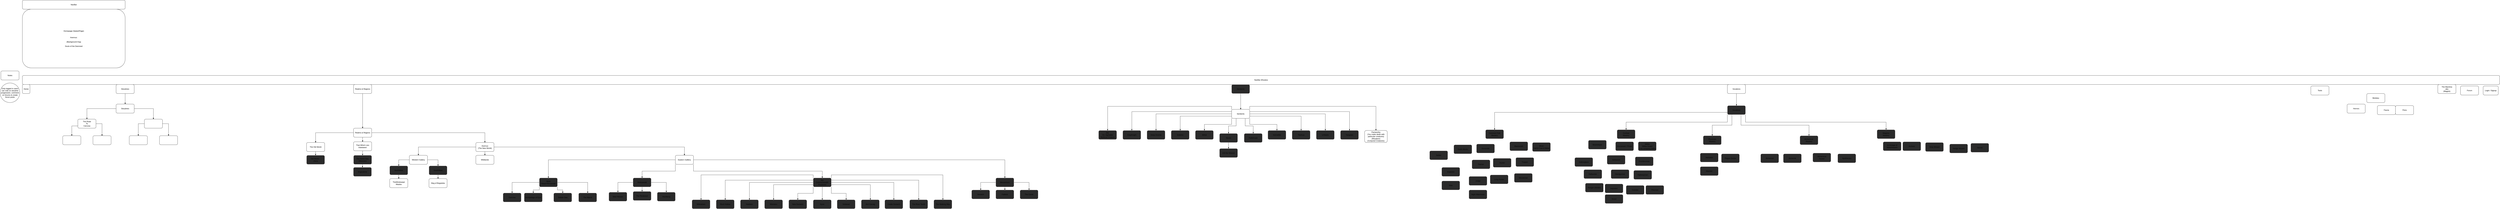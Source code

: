 <mxfile version="13.1.3">
    <diagram id="6hGFLwfOUW9BJ-s0fimq" name="Page-1">
        <mxGraphModel dx="2528" dy="1867" grid="1" gridSize="10" guides="1" tooltips="1" connect="1" arrows="1" fold="1" page="1" pageScale="1" pageWidth="827" pageHeight="1169" math="0" shadow="0">
            <root>
                <mxCell id="0"/>
                <mxCell id="1" parent="0"/>
                <mxCell id="2" value="NavBar (Routes)" style="rounded=1;whiteSpace=wrap;html=1;" parent="1" vertex="1">
                    <mxGeometry x="-680" y="40" width="16390" height="60" as="geometry"/>
                </mxCell>
                <mxCell id="3" value="Homepage (SplashPage)&lt;br&gt;&lt;br&gt;&lt;br&gt;Avernus:&lt;br&gt;&lt;br&gt;(Background Img)&lt;br&gt;&lt;br&gt;Souls of the Dammed" style="rounded=1;whiteSpace=wrap;html=1;" parent="1" vertex="1">
                    <mxGeometry x="-680" y="-400" width="680" height="390" as="geometry"/>
                </mxCell>
                <mxCell id="175" style="edgeStyle=orthogonalEdgeStyle;rounded=0;orthogonalLoop=1;jettySize=auto;html=1;exitX=0.25;exitY=1;exitDx=0;exitDy=0;entryX=0.5;entryY=0;entryDx=0;entryDy=0;" edge="1" parent="1" source="4" target="162">
                    <mxGeometry relative="1" as="geometry"/>
                </mxCell>
                <mxCell id="176" style="edgeStyle=orthogonalEdgeStyle;rounded=0;orthogonalLoop=1;jettySize=auto;html=1;exitX=0.75;exitY=1;exitDx=0;exitDy=0;entryX=0.5;entryY=0;entryDx=0;entryDy=0;" edge="1" parent="1" source="4" target="163">
                    <mxGeometry relative="1" as="geometry"/>
                </mxCell>
                <mxCell id="177" style="edgeStyle=orthogonalEdgeStyle;rounded=0;orthogonalLoop=1;jettySize=auto;html=1;exitX=1;exitY=1;exitDx=0;exitDy=0;entryX=0.5;entryY=0;entryDx=0;entryDy=0;" edge="1" parent="1" source="4" target="164">
                    <mxGeometry relative="1" as="geometry"/>
                </mxCell>
                <mxCell id="178" style="edgeStyle=orthogonalEdgeStyle;rounded=0;orthogonalLoop=1;jettySize=auto;html=1;exitX=1;exitY=0.75;exitDx=0;exitDy=0;" edge="1" parent="1" source="4" target="166">
                    <mxGeometry relative="1" as="geometry"/>
                </mxCell>
                <mxCell id="179" style="edgeStyle=orthogonalEdgeStyle;rounded=0;orthogonalLoop=1;jettySize=auto;html=1;exitX=1;exitY=0.5;exitDx=0;exitDy=0;" edge="1" parent="1" source="4" target="165">
                    <mxGeometry relative="1" as="geometry"/>
                </mxCell>
                <mxCell id="180" style="edgeStyle=orthogonalEdgeStyle;rounded=0;orthogonalLoop=1;jettySize=auto;html=1;exitX=1;exitY=0.25;exitDx=0;exitDy=0;" edge="1" parent="1" source="4" target="171">
                    <mxGeometry relative="1" as="geometry"/>
                </mxCell>
                <mxCell id="184" style="edgeStyle=orthogonalEdgeStyle;rounded=0;orthogonalLoop=1;jettySize=auto;html=1;exitX=0;exitY=1;exitDx=0;exitDy=0;entryX=0.5;entryY=0;entryDx=0;entryDy=0;" edge="1" parent="1" source="4" target="161">
                    <mxGeometry relative="1" as="geometry"/>
                </mxCell>
                <mxCell id="185" style="edgeStyle=orthogonalEdgeStyle;rounded=0;orthogonalLoop=1;jettySize=auto;html=1;exitX=0;exitY=0.75;exitDx=0;exitDy=0;" edge="1" parent="1" source="4" target="167">
                    <mxGeometry relative="1" as="geometry"/>
                </mxCell>
                <mxCell id="186" style="edgeStyle=orthogonalEdgeStyle;rounded=0;orthogonalLoop=1;jettySize=auto;html=1;exitX=0;exitY=0.5;exitDx=0;exitDy=0;entryX=0.5;entryY=0;entryDx=0;entryDy=0;" edge="1" parent="1" source="4" target="168">
                    <mxGeometry relative="1" as="geometry"/>
                </mxCell>
                <mxCell id="187" style="edgeStyle=orthogonalEdgeStyle;rounded=0;orthogonalLoop=1;jettySize=auto;html=1;exitX=0;exitY=0.25;exitDx=0;exitDy=0;" edge="1" parent="1" source="4" target="173">
                    <mxGeometry relative="1" as="geometry"/>
                </mxCell>
                <mxCell id="188" style="edgeStyle=orthogonalEdgeStyle;rounded=0;orthogonalLoop=1;jettySize=auto;html=1;exitX=0;exitY=0;exitDx=0;exitDy=0;entryX=0.5;entryY=0;entryDx=0;entryDy=0;" edge="1" parent="1" source="4" target="170">
                    <mxGeometry relative="1" as="geometry"/>
                </mxCell>
                <mxCell id="216" style="edgeStyle=orthogonalEdgeStyle;rounded=0;orthogonalLoop=1;jettySize=auto;html=1;exitX=1;exitY=0;exitDx=0;exitDy=0;" edge="1" parent="1" source="4" target="14">
                    <mxGeometry relative="1" as="geometry"/>
                </mxCell>
                <mxCell id="4" value="Sentients" style="rounded=1;whiteSpace=wrap;html=1;" parent="1" vertex="1">
                    <mxGeometry x="7320" y="265" width="120" height="60" as="geometry"/>
                </mxCell>
                <mxCell id="5" value="Bestiary" style="rounded=1;whiteSpace=wrap;html=1;" parent="1" vertex="1">
                    <mxGeometry x="14830" y="160" width="120" height="60" as="geometry"/>
                </mxCell>
                <mxCell id="42" style="edgeStyle=orthogonalEdgeStyle;rounded=0;orthogonalLoop=1;jettySize=auto;html=1;exitX=0.5;exitY=1;exitDx=0;exitDy=0;entryX=0.5;entryY=0;entryDx=0;entryDy=0;" edge="1" parent="1" source="6" target="31">
                    <mxGeometry relative="1" as="geometry"/>
                </mxCell>
                <mxCell id="82" style="edgeStyle=orthogonalEdgeStyle;rounded=0;orthogonalLoop=1;jettySize=auto;html=1;exitX=0;exitY=0.5;exitDx=0;exitDy=0;entryX=0.5;entryY=0;entryDx=0;entryDy=0;" edge="1" parent="1" source="6" target="32">
                    <mxGeometry relative="1" as="geometry"/>
                </mxCell>
                <mxCell id="83" style="edgeStyle=orthogonalEdgeStyle;rounded=0;orthogonalLoop=1;jettySize=auto;html=1;exitX=1;exitY=0.5;exitDx=0;exitDy=0;entryX=0.5;entryY=0;entryDx=0;entryDy=0;" edge="1" parent="1" source="6" target="38">
                    <mxGeometry relative="1" as="geometry"/>
                </mxCell>
                <mxCell id="6" value="Realms &amp;amp; Regions" style="rounded=1;whiteSpace=wrap;html=1;" parent="1" vertex="1">
                    <mxGeometry x="1511" y="390" width="120" height="60" as="geometry"/>
                </mxCell>
                <mxCell id="84" style="edgeStyle=orthogonalEdgeStyle;rounded=0;orthogonalLoop=1;jettySize=auto;html=1;exitX=1;exitY=0.5;exitDx=0;exitDy=0;entryX=0.5;entryY=0;entryDx=0;entryDy=0;" edge="1" parent="1" source="7" target="33">
                    <mxGeometry relative="1" as="geometry"/>
                </mxCell>
                <mxCell id="85" style="edgeStyle=orthogonalEdgeStyle;rounded=0;orthogonalLoop=1;jettySize=auto;html=1;exitX=0;exitY=0.5;exitDx=0;exitDy=0;entryX=0.5;entryY=0;entryDx=0;entryDy=0;" edge="1" parent="1" source="7" target="24">
                    <mxGeometry relative="1" as="geometry"/>
                </mxCell>
                <mxCell id="7" value="Storylines" style="rounded=1;whiteSpace=wrap;html=1;" parent="1" vertex="1">
                    <mxGeometry x="-60" y="230" width="120" height="60" as="geometry"/>
                </mxCell>
                <mxCell id="8" value="Home" style="rounded=1;whiteSpace=wrap;html=1;" parent="1" vertex="1">
                    <mxGeometry x="-680" y="100" width="50" height="60" as="geometry"/>
                </mxCell>
                <mxCell id="9" value="Login / Signup" style="rounded=1;whiteSpace=wrap;html=1;" parent="1" vertex="1">
                    <mxGeometry x="15600" y="110" width="100" height="60" as="geometry"/>
                </mxCell>
                <mxCell id="10" value="Forum" style="rounded=1;whiteSpace=wrap;html=1;" parent="1" vertex="1">
                    <mxGeometry x="15450" y="110" width="120" height="60" as="geometry"/>
                </mxCell>
                <mxCell id="11" value="Only logged in users can vote on storyline progression, comment on forums &amp;amp; create forum posts" style="ellipse;whiteSpace=wrap;html=1;aspect=fixed;" vertex="1" parent="1">
                    <mxGeometry x="-827" y="90" width="130" height="130" as="geometry"/>
                </mxCell>
                <mxCell id="12" value="Notes" style="rounded=1;whiteSpace=wrap;html=1;" vertex="1" parent="1">
                    <mxGeometry x="-822" y="10" width="120" height="60" as="geometry"/>
                </mxCell>
                <mxCell id="13" value="Tools" style="rounded=1;whiteSpace=wrap;html=1;" vertex="1" parent="1">
                    <mxGeometry x="14460" y="110" width="120" height="60" as="geometry"/>
                </mxCell>
                <mxCell id="14" value="Pactworthy&lt;br&gt;(You make deals with particular creatures)&lt;br&gt;(Ritualism)&lt;br&gt;(Conjured Creatures)" style="rounded=1;whiteSpace=wrap;html=1;" vertex="1" parent="1">
                    <mxGeometry x="8200" y="405" width="150" height="80" as="geometry"/>
                </mxCell>
                <mxCell id="190" style="edgeStyle=orthogonalEdgeStyle;rounded=0;orthogonalLoop=1;jettySize=auto;html=1;exitX=0.5;exitY=1;exitDx=0;exitDy=0;entryX=0.5;entryY=0;entryDx=0;entryDy=0;" edge="1" parent="1" source="15" target="189">
                    <mxGeometry relative="1" as="geometry"/>
                </mxCell>
                <mxCell id="15" value="Vocations" style="rounded=1;whiteSpace=wrap;html=1;" vertex="1" parent="1">
                    <mxGeometry x="10600" y="100" width="120" height="60" as="geometry"/>
                </mxCell>
                <mxCell id="16" value="Flora" style="rounded=1;whiteSpace=wrap;html=1;" vertex="1" parent="1">
                    <mxGeometry x="15020" y="240" width="120" height="60" as="geometry"/>
                </mxCell>
                <mxCell id="17" value="Fauna" style="rounded=1;whiteSpace=wrap;html=1;" vertex="1" parent="1">
                    <mxGeometry x="14900" y="240" width="120" height="60" as="geometry"/>
                </mxCell>
                <mxCell id="18" value="Horrors" style="rounded=1;whiteSpace=wrap;html=1;" vertex="1" parent="1">
                    <mxGeometry x="14700" y="230" width="120" height="60" as="geometry"/>
                </mxCell>
                <mxCell id="19" value="Bog of Bogodola" style="rounded=1;whiteSpace=wrap;html=1;" vertex="1" parent="1">
                    <mxGeometry x="2010" y="725" width="120" height="60" as="geometry"/>
                </mxCell>
                <mxCell id="20" value="TheWindswept Wastes" style="rounded=1;whiteSpace=wrap;html=1;" vertex="1" parent="1">
                    <mxGeometry x="1750" y="725" width="120" height="60" as="geometry"/>
                </mxCell>
                <mxCell id="60" style="edgeStyle=orthogonalEdgeStyle;rounded=0;orthogonalLoop=1;jettySize=auto;html=1;exitX=0;exitY=0.75;exitDx=0;exitDy=0;entryX=0.5;entryY=0;entryDx=0;entryDy=0;" edge="1" parent="1" source="24" target="57">
                    <mxGeometry relative="1" as="geometry"/>
                </mxCell>
                <mxCell id="61" style="edgeStyle=orthogonalEdgeStyle;rounded=0;orthogonalLoop=1;jettySize=auto;html=1;exitX=1;exitY=0.5;exitDx=0;exitDy=0;entryX=0.5;entryY=0;entryDx=0;entryDy=0;" edge="1" parent="1" source="24" target="56">
                    <mxGeometry relative="1" as="geometry"/>
                </mxCell>
                <mxCell id="24" value="The Road &lt;br&gt;To &lt;br&gt;Carcosa" style="rounded=1;whiteSpace=wrap;html=1;" vertex="1" parent="1">
                    <mxGeometry x="-313" y="330" width="120" height="60" as="geometry"/>
                </mxCell>
                <mxCell id="159" style="edgeStyle=orthogonalEdgeStyle;rounded=0;orthogonalLoop=1;jettySize=auto;html=1;exitX=0.5;exitY=1;exitDx=0;exitDy=0;entryX=0.5;entryY=0;entryDx=0;entryDy=0;" edge="1" parent="1" source="31" target="156">
                    <mxGeometry relative="1" as="geometry"/>
                </mxCell>
                <mxCell id="31" value="That Which Lies Inbetween" style="rounded=1;whiteSpace=wrap;html=1;" vertex="1" parent="1">
                    <mxGeometry x="1511" y="480" width="120" height="60" as="geometry"/>
                </mxCell>
                <mxCell id="158" style="edgeStyle=orthogonalEdgeStyle;rounded=0;orthogonalLoop=1;jettySize=auto;html=1;exitX=0.5;exitY=1;exitDx=0;exitDy=0;entryX=0.5;entryY=0;entryDx=0;entryDy=0;" edge="1" parent="1" source="32" target="157">
                    <mxGeometry relative="1" as="geometry"/>
                </mxCell>
                <mxCell id="32" value="The Old World" style="rounded=1;whiteSpace=wrap;html=1;" vertex="1" parent="1">
                    <mxGeometry x="1200" y="485" width="120" height="60" as="geometry"/>
                </mxCell>
                <mxCell id="62" style="edgeStyle=orthogonalEdgeStyle;rounded=0;orthogonalLoop=1;jettySize=auto;html=1;exitX=0;exitY=0.5;exitDx=0;exitDy=0;entryX=0.5;entryY=0;entryDx=0;entryDy=0;" edge="1" parent="1" source="33" target="55">
                    <mxGeometry relative="1" as="geometry"/>
                </mxCell>
                <mxCell id="63" style="edgeStyle=orthogonalEdgeStyle;rounded=0;orthogonalLoop=1;jettySize=auto;html=1;exitX=1;exitY=0.5;exitDx=0;exitDy=0;entryX=0.5;entryY=0;entryDx=0;entryDy=0;" edge="1" parent="1" source="33" target="54">
                    <mxGeometry relative="1" as="geometry"/>
                </mxCell>
                <mxCell id="33" value="" style="rounded=1;whiteSpace=wrap;html=1;" vertex="1" parent="1">
                    <mxGeometry x="127" y="330" width="120" height="60" as="geometry"/>
                </mxCell>
                <mxCell id="69" style="edgeStyle=orthogonalEdgeStyle;rounded=0;orthogonalLoop=1;jettySize=auto;html=1;exitX=1;exitY=0.5;exitDx=0;exitDy=0;entryX=0.5;entryY=0;entryDx=0;entryDy=0;" edge="1" parent="1" source="38" target="51">
                    <mxGeometry relative="1" as="geometry"/>
                </mxCell>
                <mxCell id="70" style="edgeStyle=orthogonalEdgeStyle;rounded=0;orthogonalLoop=1;jettySize=auto;html=1;exitX=0;exitY=0.5;exitDx=0;exitDy=0;entryX=0.5;entryY=0;entryDx=0;entryDy=0;" edge="1" parent="1" source="38" target="52">
                    <mxGeometry relative="1" as="geometry"/>
                </mxCell>
                <mxCell id="71" style="edgeStyle=orthogonalEdgeStyle;rounded=0;orthogonalLoop=1;jettySize=auto;html=1;exitX=0.5;exitY=1;exitDx=0;exitDy=0;entryX=0.5;entryY=0;entryDx=0;entryDy=0;" edge="1" parent="1" source="38" target="53">
                    <mxGeometry relative="1" as="geometry"/>
                </mxCell>
                <mxCell id="38" value="Avernus &lt;br&gt;(The New World)" style="rounded=1;whiteSpace=wrap;html=1;" vertex="1" parent="1">
                    <mxGeometry x="2320" y="485" width="120" height="60" as="geometry"/>
                </mxCell>
                <mxCell id="45" value="NavBar" style="rounded=1;whiteSpace=wrap;html=1;" vertex="1" parent="1">
                    <mxGeometry x="-680" y="-460" width="680" height="60" as="geometry"/>
                </mxCell>
                <mxCell id="49" value="The Machina&lt;br&gt;aka&lt;br&gt;(Magick)" style="rounded=1;whiteSpace=wrap;html=1;" vertex="1" parent="1">
                    <mxGeometry x="15300" y="100" width="120" height="60" as="geometry"/>
                </mxCell>
                <mxCell id="91" style="edgeStyle=orthogonalEdgeStyle;rounded=0;orthogonalLoop=1;jettySize=auto;html=1;exitX=0;exitY=0.5;exitDx=0;exitDy=0;entryX=0.5;entryY=0;entryDx=0;entryDy=0;" edge="1" parent="1" source="51" target="90">
                    <mxGeometry relative="1" as="geometry"/>
                </mxCell>
                <mxCell id="92" style="edgeStyle=orthogonalEdgeStyle;rounded=0;orthogonalLoop=1;jettySize=auto;html=1;exitX=0;exitY=1;exitDx=0;exitDy=0;entryX=0.5;entryY=0;entryDx=0;entryDy=0;" edge="1" parent="1" source="51" target="89">
                    <mxGeometry relative="1" as="geometry"/>
                </mxCell>
                <mxCell id="93" style="edgeStyle=orthogonalEdgeStyle;rounded=0;orthogonalLoop=1;jettySize=auto;html=1;exitX=1;exitY=1;exitDx=0;exitDy=0;entryX=0.5;entryY=0;entryDx=0;entryDy=0;" edge="1" parent="1" source="51" target="87">
                    <mxGeometry relative="1" as="geometry"/>
                </mxCell>
                <mxCell id="94" style="edgeStyle=orthogonalEdgeStyle;rounded=0;orthogonalLoop=1;jettySize=auto;html=1;exitX=1;exitY=0.5;exitDx=0;exitDy=0;entryX=0.5;entryY=0;entryDx=0;entryDy=0;" edge="1" parent="1" source="51" target="88">
                    <mxGeometry relative="1" as="geometry"/>
                </mxCell>
                <mxCell id="51" value="Eastern Galllery" style="rounded=1;whiteSpace=wrap;html=1;" vertex="1" parent="1">
                    <mxGeometry x="3640" y="570" width="120" height="60" as="geometry"/>
                </mxCell>
                <mxCell id="78" style="edgeStyle=orthogonalEdgeStyle;rounded=0;orthogonalLoop=1;jettySize=auto;html=1;exitX=1;exitY=0.5;exitDx=0;exitDy=0;entryX=0.5;entryY=0;entryDx=0;entryDy=0;" edge="1" parent="1" source="52" target="76">
                    <mxGeometry relative="1" as="geometry"/>
                </mxCell>
                <mxCell id="79" style="edgeStyle=orthogonalEdgeStyle;rounded=0;orthogonalLoop=1;jettySize=auto;html=1;exitX=0;exitY=0.5;exitDx=0;exitDy=0;entryX=0.5;entryY=0;entryDx=0;entryDy=0;" edge="1" parent="1" source="52" target="77">
                    <mxGeometry relative="1" as="geometry"/>
                </mxCell>
                <mxCell id="52" value="Western Gallery" style="rounded=1;whiteSpace=wrap;html=1;" vertex="1" parent="1">
                    <mxGeometry x="1880" y="570" width="120" height="60" as="geometry"/>
                </mxCell>
                <mxCell id="53" value="Wildlands" style="rounded=1;whiteSpace=wrap;html=1;" vertex="1" parent="1">
                    <mxGeometry x="2320" y="570" width="120" height="60" as="geometry"/>
                </mxCell>
                <mxCell id="54" value="" style="rounded=1;whiteSpace=wrap;html=1;" vertex="1" parent="1">
                    <mxGeometry x="227" y="440" width="120" height="60" as="geometry"/>
                </mxCell>
                <mxCell id="55" value="" style="rounded=1;whiteSpace=wrap;html=1;" vertex="1" parent="1">
                    <mxGeometry x="27" y="440" width="120" height="60" as="geometry"/>
                </mxCell>
                <mxCell id="56" value="" style="rounded=1;whiteSpace=wrap;html=1;" vertex="1" parent="1">
                    <mxGeometry x="-213" y="440" width="120" height="60" as="geometry"/>
                </mxCell>
                <mxCell id="57" value="" style="rounded=1;whiteSpace=wrap;html=1;" vertex="1" parent="1">
                    <mxGeometry x="-413" y="440" width="120" height="60" as="geometry"/>
                </mxCell>
                <mxCell id="59" style="edgeStyle=orthogonalEdgeStyle;rounded=0;orthogonalLoop=1;jettySize=auto;html=1;exitX=0.5;exitY=1;exitDx=0;exitDy=0;entryX=0.5;entryY=0;entryDx=0;entryDy=0;" edge="1" parent="1" source="58" target="7">
                    <mxGeometry relative="1" as="geometry"/>
                </mxCell>
                <mxCell id="58" value="Storylines" style="rounded=1;whiteSpace=wrap;html=1;" vertex="1" parent="1">
                    <mxGeometry x="-60" y="100" width="120" height="60" as="geometry"/>
                </mxCell>
                <mxCell id="65" style="edgeStyle=orthogonalEdgeStyle;rounded=0;orthogonalLoop=1;jettySize=auto;html=1;exitX=0.5;exitY=1;exitDx=0;exitDy=0;entryX=0.5;entryY=0;entryDx=0;entryDy=0;" edge="1" parent="1" source="64" target="6">
                    <mxGeometry relative="1" as="geometry"/>
                </mxCell>
                <mxCell id="64" value="Realms &amp;amp; Regions" style="rounded=1;whiteSpace=wrap;html=1;" vertex="1" parent="1">
                    <mxGeometry x="1511" y="100" width="120" height="60" as="geometry"/>
                </mxCell>
                <mxCell id="81" style="edgeStyle=orthogonalEdgeStyle;rounded=0;orthogonalLoop=1;jettySize=auto;html=1;exitX=0.5;exitY=1;exitDx=0;exitDy=0;entryX=0.5;entryY=0;entryDx=0;entryDy=0;" edge="1" parent="1" source="76" target="19">
                    <mxGeometry relative="1" as="geometry"/>
                </mxCell>
                <mxCell id="76" value="SouthWest" style="rounded=1;whiteSpace=wrap;html=1;strokeColor=#F0E9E9;fillColor=#2A2A2A;" vertex="1" parent="1">
                    <mxGeometry x="2010" y="640" width="120" height="60" as="geometry"/>
                </mxCell>
                <mxCell id="80" style="edgeStyle=orthogonalEdgeStyle;rounded=0;orthogonalLoop=1;jettySize=auto;html=1;exitX=0.5;exitY=1;exitDx=0;exitDy=0;entryX=0.5;entryY=0;entryDx=0;entryDy=0;" edge="1" parent="1" source="77" target="20">
                    <mxGeometry relative="1" as="geometry"/>
                </mxCell>
                <mxCell id="77" value="NorthWest" style="rounded=1;whiteSpace=wrap;html=1;strokeColor=#F0E9E9;fillColor=#2A2A2A;" vertex="1" parent="1">
                    <mxGeometry x="1750" y="640" width="120" height="60" as="geometry"/>
                </mxCell>
                <mxCell id="126" style="edgeStyle=orthogonalEdgeStyle;rounded=0;orthogonalLoop=1;jettySize=auto;html=1;exitX=0.5;exitY=1;exitDx=0;exitDy=0;entryX=0.5;entryY=0;entryDx=0;entryDy=0;" edge="1" parent="1" source="87" target="115">
                    <mxGeometry relative="1" as="geometry"/>
                </mxCell>
                <mxCell id="145" style="edgeStyle=orthogonalEdgeStyle;rounded=0;orthogonalLoop=1;jettySize=auto;html=1;exitX=0;exitY=1;exitDx=0;exitDy=0;entryX=0.5;entryY=0;entryDx=0;entryDy=0;" edge="1" parent="1" source="87" target="116">
                    <mxGeometry relative="1" as="geometry"/>
                </mxCell>
                <mxCell id="146" style="edgeStyle=orthogonalEdgeStyle;rounded=0;orthogonalLoop=1;jettySize=auto;html=1;exitX=0;exitY=0.75;exitDx=0;exitDy=0;entryX=0.5;entryY=0;entryDx=0;entryDy=0;" edge="1" parent="1" source="87" target="117">
                    <mxGeometry relative="1" as="geometry"/>
                </mxCell>
                <mxCell id="147" style="edgeStyle=orthogonalEdgeStyle;rounded=0;orthogonalLoop=1;jettySize=auto;html=1;exitX=0;exitY=0.5;exitDx=0;exitDy=0;" edge="1" parent="1" source="87" target="118">
                    <mxGeometry relative="1" as="geometry"/>
                </mxCell>
                <mxCell id="148" style="edgeStyle=orthogonalEdgeStyle;rounded=0;orthogonalLoop=1;jettySize=auto;html=1;exitX=0;exitY=0.25;exitDx=0;exitDy=0;" edge="1" parent="1" source="87" target="119">
                    <mxGeometry relative="1" as="geometry"/>
                </mxCell>
                <mxCell id="149" style="edgeStyle=orthogonalEdgeStyle;rounded=0;orthogonalLoop=1;jettySize=auto;html=1;exitX=0;exitY=0;exitDx=0;exitDy=0;" edge="1" parent="1" source="87" target="120">
                    <mxGeometry relative="1" as="geometry"/>
                </mxCell>
                <mxCell id="150" style="edgeStyle=orthogonalEdgeStyle;rounded=0;orthogonalLoop=1;jettySize=auto;html=1;exitX=1;exitY=1;exitDx=0;exitDy=0;" edge="1" parent="1" source="87" target="121">
                    <mxGeometry relative="1" as="geometry"/>
                </mxCell>
                <mxCell id="151" style="edgeStyle=orthogonalEdgeStyle;rounded=0;orthogonalLoop=1;jettySize=auto;html=1;exitX=1;exitY=0.75;exitDx=0;exitDy=0;" edge="1" parent="1" source="87" target="122">
                    <mxGeometry relative="1" as="geometry"/>
                </mxCell>
                <mxCell id="152" style="edgeStyle=orthogonalEdgeStyle;rounded=0;orthogonalLoop=1;jettySize=auto;html=1;exitX=1;exitY=0.5;exitDx=0;exitDy=0;entryX=0.5;entryY=0;entryDx=0;entryDy=0;" edge="1" parent="1" source="87" target="123">
                    <mxGeometry relative="1" as="geometry"/>
                </mxCell>
                <mxCell id="153" style="edgeStyle=orthogonalEdgeStyle;rounded=0;orthogonalLoop=1;jettySize=auto;html=1;exitX=1;exitY=0.25;exitDx=0;exitDy=0;" edge="1" parent="1" source="87" target="125">
                    <mxGeometry relative="1" as="geometry"/>
                </mxCell>
                <mxCell id="154" style="edgeStyle=orthogonalEdgeStyle;rounded=0;orthogonalLoop=1;jettySize=auto;html=1;exitX=1;exitY=0;exitDx=0;exitDy=0;" edge="1" parent="1" source="87" target="124">
                    <mxGeometry relative="1" as="geometry"/>
                </mxCell>
                <mxCell id="87" value="Kyr &lt;br&gt;Commonwealth&amp;nbsp;&lt;br&gt;Provinces" style="rounded=1;whiteSpace=wrap;html=1;strokeColor=#F0E9E9;fillColor=#2A2A2A;" vertex="1" parent="1">
                    <mxGeometry x="4552" y="720" width="120" height="60" as="geometry"/>
                </mxCell>
                <mxCell id="112" style="edgeStyle=orthogonalEdgeStyle;rounded=0;orthogonalLoop=1;jettySize=auto;html=1;exitX=0.5;exitY=1;exitDx=0;exitDy=0;entryX=0.5;entryY=0;entryDx=0;entryDy=0;" edge="1" parent="1" source="88" target="104">
                    <mxGeometry relative="1" as="geometry"/>
                </mxCell>
                <mxCell id="143" style="edgeStyle=orthogonalEdgeStyle;rounded=0;orthogonalLoop=1;jettySize=auto;html=1;exitX=0;exitY=0.5;exitDx=0;exitDy=0;entryX=0.5;entryY=0;entryDx=0;entryDy=0;" edge="1" parent="1" source="88" target="103">
                    <mxGeometry relative="1" as="geometry"/>
                </mxCell>
                <mxCell id="144" style="edgeStyle=orthogonalEdgeStyle;rounded=0;orthogonalLoop=1;jettySize=auto;html=1;exitX=1;exitY=0.5;exitDx=0;exitDy=0;entryX=0.5;entryY=0;entryDx=0;entryDy=0;" edge="1" parent="1" source="88" target="102">
                    <mxGeometry relative="1" as="geometry"/>
                </mxCell>
                <mxCell id="88" value="Messerhorn" style="rounded=1;whiteSpace=wrap;html=1;strokeColor=#F0E9E9;fillColor=#2A2A2A;" vertex="1" parent="1">
                    <mxGeometry x="5760" y="720" width="120" height="60" as="geometry"/>
                </mxCell>
                <mxCell id="109" style="edgeStyle=orthogonalEdgeStyle;rounded=0;orthogonalLoop=1;jettySize=auto;html=1;exitX=0.5;exitY=1;exitDx=0;exitDy=0;entryX=0.5;entryY=0;entryDx=0;entryDy=0;" edge="1" parent="1" source="89" target="100">
                    <mxGeometry relative="1" as="geometry"/>
                </mxCell>
                <mxCell id="141" style="edgeStyle=orthogonalEdgeStyle;rounded=0;orthogonalLoop=1;jettySize=auto;html=1;exitX=0;exitY=0.5;exitDx=0;exitDy=0;entryX=0.5;entryY=0;entryDx=0;entryDy=0;" edge="1" parent="1" source="89" target="99">
                    <mxGeometry relative="1" as="geometry"/>
                </mxCell>
                <mxCell id="142" style="edgeStyle=orthogonalEdgeStyle;rounded=0;orthogonalLoop=1;jettySize=auto;html=1;exitX=1;exitY=0.5;exitDx=0;exitDy=0;" edge="1" parent="1" source="89" target="101">
                    <mxGeometry relative="1" as="geometry"/>
                </mxCell>
                <mxCell id="89" value="Reiksweald" style="rounded=1;whiteSpace=wrap;html=1;strokeColor=#F0E9E9;fillColor=#2A2A2A;" vertex="1" parent="1">
                    <mxGeometry x="3360" y="720" width="120" height="60" as="geometry"/>
                </mxCell>
                <mxCell id="137" style="edgeStyle=orthogonalEdgeStyle;rounded=0;orthogonalLoop=1;jettySize=auto;html=1;exitX=0;exitY=0.5;exitDx=0;exitDy=0;entryX=0.5;entryY=0;entryDx=0;entryDy=0;" edge="1" parent="1" source="90" target="95">
                    <mxGeometry relative="1" as="geometry"/>
                </mxCell>
                <mxCell id="138" style="edgeStyle=orthogonalEdgeStyle;rounded=0;orthogonalLoop=1;jettySize=auto;html=1;exitX=0;exitY=1;exitDx=0;exitDy=0;entryX=0.5;entryY=0;entryDx=0;entryDy=0;" edge="1" parent="1" source="90" target="96">
                    <mxGeometry relative="1" as="geometry"/>
                </mxCell>
                <mxCell id="139" style="edgeStyle=orthogonalEdgeStyle;rounded=0;orthogonalLoop=1;jettySize=auto;html=1;exitX=1;exitY=1;exitDx=0;exitDy=0;entryX=0.5;entryY=0;entryDx=0;entryDy=0;" edge="1" parent="1" source="90" target="97">
                    <mxGeometry relative="1" as="geometry"/>
                </mxCell>
                <mxCell id="140" style="edgeStyle=orthogonalEdgeStyle;rounded=0;orthogonalLoop=1;jettySize=auto;html=1;exitX=1;exitY=0.5;exitDx=0;exitDy=0;entryX=0.5;entryY=0;entryDx=0;entryDy=0;" edge="1" parent="1" source="90" target="98">
                    <mxGeometry relative="1" as="geometry"/>
                </mxCell>
                <mxCell id="90" value="West Reach*Revanwall" style="rounded=1;whiteSpace=wrap;html=1;strokeColor=#F0E9E9;fillColor=#2A2A2A;" vertex="1" parent="1">
                    <mxGeometry x="2740" y="720" width="120" height="60" as="geometry"/>
                </mxCell>
                <mxCell id="95" value="Carcosa" style="rounded=1;whiteSpace=wrap;html=1;strokeColor=#F0E9E9;fillColor=#2A2A2A;" vertex="1" parent="1">
                    <mxGeometry x="2500" y="820" width="120" height="60" as="geometry"/>
                </mxCell>
                <mxCell id="96" value="Archipelago of Eyre" style="rounded=1;whiteSpace=wrap;html=1;strokeColor=#F0E9E9;fillColor=#2A2A2A;" vertex="1" parent="1">
                    <mxGeometry x="2640" y="820" width="120" height="60" as="geometry"/>
                </mxCell>
                <mxCell id="97" value="Sabian Sea" style="rounded=1;whiteSpace=wrap;html=1;strokeColor=#F0E9E9;fillColor=#2A2A2A;" vertex="1" parent="1">
                    <mxGeometry x="2835" y="820" width="120" height="60" as="geometry"/>
                </mxCell>
                <mxCell id="98" value="The March" style="rounded=1;whiteSpace=wrap;html=1;strokeColor=#F0E9E9;fillColor=#2A2A2A;" vertex="1" parent="1">
                    <mxGeometry x="3000" y="820" width="120" height="60" as="geometry"/>
                </mxCell>
                <mxCell id="99" value="New Hessen" style="rounded=1;whiteSpace=wrap;html=1;strokeColor=#F0E9E9;fillColor=#2A2A2A;" vertex="1" parent="1">
                    <mxGeometry x="3200" y="815" width="120" height="60" as="geometry"/>
                </mxCell>
                <mxCell id="100" value="The Pendulum" style="rounded=1;whiteSpace=wrap;html=1;strokeColor=#F0E9E9;fillColor=#2A2A2A;" vertex="1" parent="1">
                    <mxGeometry x="3360" y="810" width="120" height="60" as="geometry"/>
                </mxCell>
                <mxCell id="101" value="Hochburg" style="rounded=1;whiteSpace=wrap;html=1;strokeColor=#F0E9E9;fillColor=#2A2A2A;" vertex="1" parent="1">
                    <mxGeometry x="3520" y="815" width="120" height="60" as="geometry"/>
                </mxCell>
                <mxCell id="102" value="The Comb" style="rounded=1;whiteSpace=wrap;html=1;strokeColor=#F0E9E9;fillColor=#2A2A2A;" vertex="1" parent="1">
                    <mxGeometry x="5920" y="800" width="120" height="60" as="geometry"/>
                </mxCell>
                <mxCell id="103" value="Venwich" style="rounded=1;whiteSpace=wrap;html=1;strokeColor=#F0E9E9;fillColor=#2A2A2A;" vertex="1" parent="1">
                    <mxGeometry x="5600" y="800" width="120" height="60" as="geometry"/>
                </mxCell>
                <mxCell id="104" value="Falkkirk" style="rounded=1;whiteSpace=wrap;html=1;strokeColor=#F0E9E9;fillColor=#2A2A2A;" vertex="1" parent="1">
                    <mxGeometry x="5760" y="800" width="120" height="60" as="geometry"/>
                </mxCell>
                <mxCell id="115" value="Kyne" style="rounded=1;whiteSpace=wrap;html=1;strokeColor=#F0E9E9;fillColor=#2A2A2A;" vertex="1" parent="1">
                    <mxGeometry x="4552" y="865" width="120" height="60" as="geometry"/>
                </mxCell>
                <mxCell id="116" value="New Dunwich" style="rounded=1;whiteSpace=wrap;html=1;strokeColor=#F0E9E9;fillColor=#2A2A2A;" vertex="1" parent="1">
                    <mxGeometry x="4390" y="865" width="120" height="60" as="geometry"/>
                </mxCell>
                <mxCell id="117" value="Miskaton" style="rounded=1;whiteSpace=wrap;html=1;strokeColor=#F0E9E9;fillColor=#2A2A2A;" vertex="1" parent="1">
                    <mxGeometry x="4230" y="865" width="120" height="60" as="geometry"/>
                </mxCell>
                <mxCell id="118" value="Haddam" style="rounded=1;whiteSpace=wrap;html=1;strokeColor=#F0E9E9;fillColor=#2A2A2A;" vertex="1" parent="1">
                    <mxGeometry x="4070" y="865" width="120" height="60" as="geometry"/>
                </mxCell>
                <mxCell id="119" value="Rock Hollow" style="rounded=1;whiteSpace=wrap;html=1;strokeColor=#F0E9E9;fillColor=#2A2A2A;" vertex="1" parent="1">
                    <mxGeometry x="3910" y="865" width="120" height="60" as="geometry"/>
                </mxCell>
                <mxCell id="120" value="Wilbraham" style="rounded=1;whiteSpace=wrap;html=1;strokeColor=#F0E9E9;fillColor=#2A2A2A;" vertex="1" parent="1">
                    <mxGeometry x="3750" y="865" width="120" height="60" as="geometry"/>
                </mxCell>
                <mxCell id="121" value="Solstead" style="rounded=1;whiteSpace=wrap;html=1;strokeColor=#F0E9E9;fillColor=#2A2A2A;" vertex="1" parent="1">
                    <mxGeometry x="4710" y="865" width="120" height="60" as="geometry"/>
                </mxCell>
                <mxCell id="122" value="Ard Carraig" style="rounded=1;whiteSpace=wrap;html=1;strokeColor=#F0E9E9;fillColor=#2A2A2A;" vertex="1" parent="1">
                    <mxGeometry x="4870" y="865" width="120" height="60" as="geometry"/>
                </mxCell>
                <mxCell id="123" value="Castle Dunwich" style="rounded=1;whiteSpace=wrap;html=1;strokeColor=#F0E9E9;fillColor=#2A2A2A;" vertex="1" parent="1">
                    <mxGeometry x="5025.5" y="865" width="120" height="60" as="geometry"/>
                </mxCell>
                <mxCell id="124" value="The Walking Way" style="rounded=1;whiteSpace=wrap;html=1;strokeColor=#F0E9E9;fillColor=#2A2A2A;" vertex="1" parent="1">
                    <mxGeometry x="5350" y="865" width="120" height="60" as="geometry"/>
                </mxCell>
                <mxCell id="125" value="The River Tanith" style="rounded=1;whiteSpace=wrap;html=1;strokeColor=#F0E9E9;fillColor=#2A2A2A;" vertex="1" parent="1">
                    <mxGeometry x="5190" y="865" width="120" height="60" as="geometry"/>
                </mxCell>
                <mxCell id="155" value="Angouleme" style="rounded=1;whiteSpace=wrap;html=1;strokeColor=#F0E9E9;fillColor=#2A2A2A;" vertex="1" parent="1">
                    <mxGeometry x="1510" y="650" width="120" height="60" as="geometry"/>
                </mxCell>
                <mxCell id="160" style="edgeStyle=orthogonalEdgeStyle;rounded=0;orthogonalLoop=1;jettySize=auto;html=1;exitX=0.5;exitY=1;exitDx=0;exitDy=0;entryX=0.5;entryY=0;entryDx=0;entryDy=0;" edge="1" parent="1" source="156" target="155">
                    <mxGeometry relative="1" as="geometry"/>
                </mxCell>
                <mxCell id="156" value="The Astral Sea,&lt;br&gt;Oltremere" style="rounded=1;whiteSpace=wrap;html=1;strokeColor=#F0E9E9;fillColor=#2A2A2A;" vertex="1" parent="1">
                    <mxGeometry x="1511" y="570" width="120" height="60" as="geometry"/>
                </mxCell>
                <mxCell id="157" value="Old World -&amp;nbsp;&lt;br&gt;Jhera" style="rounded=1;whiteSpace=wrap;html=1;strokeColor=#F0E9E9;fillColor=#2A2A2A;" vertex="1" parent="1">
                    <mxGeometry x="1200" y="570" width="120" height="60" as="geometry"/>
                </mxCell>
                <mxCell id="161" value="Illithid" style="rounded=1;whiteSpace=wrap;html=1;strokeColor=#F0E9E9;fillColor=#2A2A2A;" vertex="1" parent="1">
                    <mxGeometry x="7080" y="405" width="120" height="60" as="geometry"/>
                </mxCell>
                <mxCell id="174" style="edgeStyle=orthogonalEdgeStyle;rounded=0;orthogonalLoop=1;jettySize=auto;html=1;exitX=0.5;exitY=1;exitDx=0;exitDy=0;entryX=0.5;entryY=0;entryDx=0;entryDy=0;" edge="1" parent="1" source="162" target="172">
                    <mxGeometry relative="1" as="geometry"/>
                </mxCell>
                <mxCell id="162" value="Mystic" style="rounded=1;whiteSpace=wrap;html=1;strokeColor=#F0E9E9;fillColor=#2A2A2A;" vertex="1" parent="1">
                    <mxGeometry x="7240" y="425" width="120" height="60" as="geometry"/>
                </mxCell>
                <mxCell id="163" value="Pallidmask" style="rounded=1;whiteSpace=wrap;html=1;strokeColor=#F0E9E9;fillColor=#2A2A2A;" vertex="1" parent="1">
                    <mxGeometry x="7403" y="425" width="120" height="60" as="geometry"/>
                </mxCell>
                <mxCell id="164" value="Svirneblin" style="rounded=1;whiteSpace=wrap;html=1;strokeColor=#F0E9E9;fillColor=#2A2A2A;" vertex="1" parent="1">
                    <mxGeometry x="7560" y="405" width="120" height="60" as="geometry"/>
                </mxCell>
                <mxCell id="165" value="UrSkeks" style="rounded=1;whiteSpace=wrap;html=1;strokeColor=#F0E9E9;fillColor=#2A2A2A;" vertex="1" parent="1">
                    <mxGeometry x="7880" y="405" width="120" height="60" as="geometry"/>
                </mxCell>
                <mxCell id="166" value="Tianhua" style="rounded=1;whiteSpace=wrap;html=1;strokeColor=#F0E9E9;fillColor=#2A2A2A;" vertex="1" parent="1">
                    <mxGeometry x="7720" y="405" width="120" height="60" as="geometry"/>
                </mxCell>
                <mxCell id="167" value="Gobrins" style="rounded=1;whiteSpace=wrap;html=1;strokeColor=#F0E9E9;fillColor=#2A2A2A;" vertex="1" parent="1">
                    <mxGeometry x="6920" y="405" width="120" height="60" as="geometry"/>
                </mxCell>
                <mxCell id="168" value="Deep Gnome" style="rounded=1;whiteSpace=wrap;html=1;strokeColor=#F0E9E9;fillColor=#2A2A2A;" vertex="1" parent="1">
                    <mxGeometry x="6760" y="405" width="120" height="60" as="geometry"/>
                </mxCell>
                <mxCell id="170" value="Ally&amp;nbsp;&lt;br&gt;Ex. Agreable&lt;br&gt;Mythical Creature" style="rounded=1;whiteSpace=wrap;html=1;strokeColor=#F0E9E9;fillColor=#2A2A2A;" vertex="1" parent="1">
                    <mxGeometry x="6440" y="405" width="120" height="60" as="geometry"/>
                </mxCell>
                <mxCell id="171" value="Yangxian" style="rounded=1;whiteSpace=wrap;html=1;strokeColor=#F0E9E9;fillColor=#2A2A2A;" vertex="1" parent="1">
                    <mxGeometry x="8040" y="405" width="120" height="60" as="geometry"/>
                </mxCell>
                <mxCell id="172" value="Urtt the Weaver" style="rounded=1;whiteSpace=wrap;html=1;strokeColor=#F0E9E9;fillColor=#2A2A2A;" vertex="1" parent="1">
                    <mxGeometry x="7240" y="525" width="120" height="60" as="geometry"/>
                </mxCell>
                <mxCell id="173" value="CrayKnight" style="rounded=1;whiteSpace=wrap;html=1;strokeColor=#F0E9E9;fillColor=#2A2A2A;" vertex="1" parent="1">
                    <mxGeometry x="6600" y="405" width="120" height="60" as="geometry"/>
                </mxCell>
                <mxCell id="183" style="edgeStyle=orthogonalEdgeStyle;rounded=0;orthogonalLoop=1;jettySize=auto;html=1;exitX=0.5;exitY=1;exitDx=0;exitDy=0;" edge="1" parent="1" source="181" target="4">
                    <mxGeometry relative="1" as="geometry"/>
                </mxCell>
                <mxCell id="181" value="Sentients" style="rounded=1;whiteSpace=wrap;html=1;strokeColor=#F0E9E9;fillColor=#2A2A2A;" vertex="1" parent="1">
                    <mxGeometry x="7320" y="100" width="120" height="60" as="geometry"/>
                </mxCell>
                <mxCell id="198" style="edgeStyle=orthogonalEdgeStyle;rounded=0;orthogonalLoop=1;jettySize=auto;html=1;exitX=0.25;exitY=1;exitDx=0;exitDy=0;entryX=0.5;entryY=0;entryDx=0;entryDy=0;" edge="1" parent="1" source="189" target="195">
                    <mxGeometry relative="1" as="geometry"/>
                </mxCell>
                <mxCell id="199" style="edgeStyle=orthogonalEdgeStyle;rounded=0;orthogonalLoop=1;jettySize=auto;html=1;exitX=0.75;exitY=1;exitDx=0;exitDy=0;entryX=0.5;entryY=0;entryDx=0;entryDy=0;" edge="1" parent="1" source="189" target="194">
                    <mxGeometry relative="1" as="geometry"/>
                </mxCell>
                <mxCell id="200" style="edgeStyle=orthogonalEdgeStyle;rounded=0;orthogonalLoop=1;jettySize=auto;html=1;exitX=1;exitY=1;exitDx=0;exitDy=0;" edge="1" parent="1" source="189" target="193">
                    <mxGeometry relative="1" as="geometry"/>
                </mxCell>
                <mxCell id="201" style="edgeStyle=orthogonalEdgeStyle;rounded=0;orthogonalLoop=1;jettySize=auto;html=1;exitX=0;exitY=1;exitDx=0;exitDy=0;entryX=0.5;entryY=0;entryDx=0;entryDy=0;" edge="1" parent="1" source="189" target="196">
                    <mxGeometry relative="1" as="geometry"/>
                </mxCell>
                <mxCell id="202" style="edgeStyle=orthogonalEdgeStyle;rounded=0;orthogonalLoop=1;jettySize=auto;html=1;exitX=0;exitY=0.75;exitDx=0;exitDy=0;" edge="1" parent="1" source="189" target="192">
                    <mxGeometry relative="1" as="geometry"/>
                </mxCell>
                <mxCell id="189" value="Vocations" style="rounded=1;whiteSpace=wrap;html=1;strokeColor=#F0E9E9;fillColor=#2A2A2A;" vertex="1" parent="1">
                    <mxGeometry x="10600" y="240" width="120" height="60" as="geometry"/>
                </mxCell>
                <mxCell id="191" value="Alchemical &lt;br&gt;Hunter" style="rounded=1;whiteSpace=wrap;html=1;strokeColor=#F0E9E9;fillColor=#2A2A2A;" vertex="1" parent="1">
                    <mxGeometry x="11165" y="555" width="120" height="60" as="geometry"/>
                </mxCell>
                <mxCell id="192" value="Common Folk&lt;br&gt;Mastery" style="rounded=1;whiteSpace=wrap;html=1;strokeColor=#F0E9E9;fillColor=#2A2A2A;" vertex="1" parent="1">
                    <mxGeometry x="9000" y="400" width="120" height="60" as="geometry"/>
                </mxCell>
                <mxCell id="193" value="Magicks&lt;br&gt;Mastery" style="rounded=1;whiteSpace=wrap;html=1;strokeColor=#F0E9E9;fillColor=#2A2A2A;" vertex="1" parent="1">
                    <mxGeometry x="11590" y="400" width="120" height="60" as="geometry"/>
                </mxCell>
                <mxCell id="194" value="Alchemical&amp;nbsp;&lt;br&gt;Mastery" style="rounded=1;whiteSpace=wrap;html=1;strokeColor=#F0E9E9;fillColor=#2A2A2A;" vertex="1" parent="1">
                    <mxGeometry x="11080" y="440" width="120" height="60" as="geometry"/>
                </mxCell>
                <mxCell id="195" value="Physician&lt;br&gt;Mastery" style="rounded=1;whiteSpace=wrap;html=1;strokeColor=#F0E9E9;fillColor=#2A2A2A;" vertex="1" parent="1">
                    <mxGeometry x="10440" y="440" width="120" height="60" as="geometry"/>
                </mxCell>
                <mxCell id="196" value="Combat&lt;br&gt;Mastery" style="rounded=1;whiteSpace=wrap;html=1;strokeColor=#F0E9E9;fillColor=#2A2A2A;" vertex="1" parent="1">
                    <mxGeometry x="9870" y="400" width="120" height="60" as="geometry"/>
                </mxCell>
                <mxCell id="203" value="Alchemik" style="rounded=1;whiteSpace=wrap;html=1;strokeColor=#F0E9E9;fillColor=#2A2A2A;" vertex="1" parent="1">
                    <mxGeometry x="10970" y="560" width="120" height="60" as="geometry"/>
                </mxCell>
                <mxCell id="204" value="Alchemist" style="rounded=1;whiteSpace=wrap;html=1;strokeColor=#F0E9E9;fillColor=#2A2A2A;" vertex="1" parent="1">
                    <mxGeometry x="10820" y="560" width="120" height="60" as="geometry"/>
                </mxCell>
                <mxCell id="205" value="Apothecary" style="rounded=1;whiteSpace=wrap;html=1;strokeColor=#F0E9E9;fillColor=#2A2A2A;" vertex="1" parent="1">
                    <mxGeometry x="11330" y="560" width="120" height="60" as="geometry"/>
                </mxCell>
                <mxCell id="206" value="Archmage of Waterheaven" style="rounded=1;whiteSpace=wrap;html=1;strokeColor=#F0E9E9;fillColor=#2A2A2A;" vertex="1" parent="1">
                    <mxGeometry x="11630" y="480" width="120" height="60" as="geometry"/>
                </mxCell>
                <mxCell id="207" value="Archwiz" style="rounded=1;whiteSpace=wrap;html=1;strokeColor=#F0E9E9;fillColor=#2A2A2A;" vertex="1" parent="1">
                    <mxGeometry x="11760" y="480" width="120" height="60" as="geometry"/>
                </mxCell>
                <mxCell id="208" value="Beastslayer" style="rounded=1;whiteSpace=wrap;html=1;strokeColor=#F0E9E9;fillColor=#2A2A2A;" vertex="1" parent="1">
                    <mxGeometry x="9680" y="470" width="120" height="60" as="geometry"/>
                </mxCell>
                <mxCell id="209" value="Blacksmith" style="rounded=1;whiteSpace=wrap;html=1;strokeColor=#F0E9E9;fillColor=#2A2A2A;" vertex="1" parent="1">
                    <mxGeometry x="9160" y="480" width="120" height="60" as="geometry"/>
                </mxCell>
                <mxCell id="210" value="Buccaneer / Pirate" style="rounded=1;whiteSpace=wrap;html=1;strokeColor=#F0E9E9;fillColor=#2A2A2A;" vertex="1" parent="1">
                    <mxGeometry x="9860" y="480" width="120" height="60" as="geometry"/>
                </mxCell>
                <mxCell id="211" value="Miner&lt;br&gt;Salt &amp;amp; Coal &amp;amp; Metal" style="rounded=1;whiteSpace=wrap;html=1;strokeColor=#F0E9E9;fillColor=#2A2A2A;" vertex="1" parent="1">
                    <mxGeometry x="9310" y="485" width="120" height="60" as="geometry"/>
                </mxCell>
                <mxCell id="213" value="Sellsword" style="rounded=1;whiteSpace=wrap;html=1;strokeColor=#F0E9E9;fillColor=#2A2A2A;" vertex="1" parent="1">
                    <mxGeometry x="9804" y="570" width="120" height="60" as="geometry"/>
                </mxCell>
                <mxCell id="214" value="Earth-Works" style="rounded=1;whiteSpace=wrap;html=1;strokeColor=#F0E9E9;fillColor=#2A2A2A;" vertex="1" parent="1">
                    <mxGeometry x="8790" y="500" width="120" height="60" as="geometry"/>
                </mxCell>
                <mxCell id="215" value="Militia&lt;br&gt;Militia Guard&lt;br&gt;Free company militia" style="rounded=1;whiteSpace=wrap;html=1;strokeColor=#F0E9E9;fillColor=#2A2A2A;" vertex="1" parent="1">
                    <mxGeometry x="10010" y="480" width="120" height="60" as="geometry"/>
                </mxCell>
                <mxCell id="217" value="Frontiersman" style="rounded=1;whiteSpace=wrap;html=1;strokeColor=#F0E9E9;fillColor=#2A2A2A;" vertex="1" parent="1">
                    <mxGeometry x="9990" y="580" width="120" height="60" as="geometry"/>
                </mxCell>
                <mxCell id="218" value="Gallowglass" style="rounded=1;whiteSpace=wrap;html=1;strokeColor=#F0E9E9;fillColor=#2A2A2A;" vertex="1" parent="1">
                    <mxGeometry x="9590" y="585" width="120" height="60" as="geometry"/>
                </mxCell>
                <mxCell id="219" value="Grey Wizard" style="rounded=1;whiteSpace=wrap;html=1;strokeColor=#F0E9E9;fillColor=#2A2A2A;" vertex="1" parent="1">
                    <mxGeometry x="11910" y="485" width="120" height="60" as="geometry"/>
                </mxCell>
                <mxCell id="220" value="Gunsmith" style="rounded=1;whiteSpace=wrap;html=1;strokeColor=#F0E9E9;fillColor=#2A2A2A;" vertex="1" parent="1">
                    <mxGeometry x="8940" y="495" width="120" height="60" as="geometry"/>
                </mxCell>
                <mxCell id="221" value="Halbardier" style="rounded=1;whiteSpace=wrap;html=1;strokeColor=#F0E9E9;fillColor=#2A2A2A;" vertex="1" parent="1">
                    <mxGeometry x="9650" y="665" width="120" height="60" as="geometry"/>
                </mxCell>
                <mxCell id="222" value="Handgunner" style="rounded=1;whiteSpace=wrap;html=1;strokeColor=#F0E9E9;fillColor=#2A2A2A;" vertex="1" parent="1">
                    <mxGeometry x="9830" y="665" width="120" height="60" as="geometry"/>
                </mxCell>
                <mxCell id="223" value="Farmer" style="rounded=1;whiteSpace=wrap;html=1;strokeColor=#F0E9E9;fillColor=#2A2A2A;" vertex="1" parent="1">
                    <mxGeometry x="8910" y="600" width="120" height="60" as="geometry"/>
                </mxCell>
                <mxCell id="224" value="Hedge Wizard" style="rounded=1;whiteSpace=wrap;html=1;strokeColor=#F0E9E9;fillColor=#2A2A2A;" vertex="1" parent="1">
                    <mxGeometry x="12070" y="495" width="120" height="60" as="geometry"/>
                </mxCell>
                <mxCell id="225" value="Herbalist" style="rounded=1;whiteSpace=wrap;html=1;strokeColor=#F0E9E9;fillColor=#2A2A2A;" vertex="1" parent="1">
                    <mxGeometry x="10420" y="555" width="120" height="60" as="geometry"/>
                </mxCell>
                <mxCell id="226" value="Hermit" style="rounded=1;whiteSpace=wrap;html=1;strokeColor=#F0E9E9;fillColor=#2A2A2A;" vertex="1" parent="1">
                    <mxGeometry x="12210" y="490" width="120" height="60" as="geometry"/>
                </mxCell>
                <mxCell id="227" value="Highwayman" style="rounded=1;whiteSpace=wrap;html=1;strokeColor=#F0E9E9;fillColor=#2A2A2A;" vertex="1" parent="1">
                    <mxGeometry x="9980" y="670" width="120" height="60" as="geometry"/>
                </mxCell>
                <mxCell id="228" value="Hunter" style="rounded=1;whiteSpace=wrap;html=1;strokeColor=#F0E9E9;fillColor=#2A2A2A;" vertex="1" parent="1">
                    <mxGeometry x="9050" y="590" width="120" height="60" as="geometry"/>
                </mxCell>
                <mxCell id="229" value="Inquisitor" style="rounded=1;whiteSpace=wrap;html=1;strokeColor=#F0E9E9;fillColor=#2A2A2A;" vertex="1" parent="1">
                    <mxGeometry x="9790" y="760" width="120" height="60" as="geometry"/>
                </mxCell>
                <mxCell id="230" value="Inspector" style="rounded=1;whiteSpace=wrap;html=1;strokeColor=#F0E9E9;fillColor=#2A2A2A;" vertex="1" parent="1">
                    <mxGeometry x="8710" y="650" width="120" height="60" as="geometry"/>
                </mxCell>
                <mxCell id="231" value="Judge" style="rounded=1;whiteSpace=wrap;html=1;strokeColor=#F0E9E9;fillColor=#2A2A2A;" vertex="1" parent="1">
                    <mxGeometry x="8890" y="710" width="120" height="60" as="geometry"/>
                </mxCell>
                <mxCell id="232" value="Long Hunter" style="rounded=1;whiteSpace=wrap;html=1;strokeColor=#F0E9E9;fillColor=#2A2A2A;" vertex="1" parent="1">
                    <mxGeometry x="9030" y="700" width="120" height="60" as="geometry"/>
                </mxCell>
                <mxCell id="233" value="Trapper" style="rounded=1;whiteSpace=wrap;html=1;strokeColor=#F0E9E9;fillColor=#2A2A2A;" vertex="1" parent="1">
                    <mxGeometry x="9200" y="585" width="120" height="60" as="geometry"/>
                </mxCell>
                <mxCell id="235" value="Maester" style="rounded=1;whiteSpace=wrap;html=1;strokeColor=#F0E9E9;fillColor=#2A2A2A;" vertex="1" parent="1">
                    <mxGeometry x="10420" y="645" width="120" height="60" as="geometry"/>
                </mxCell>
                <mxCell id="237" value="Minuteman" style="rounded=1;whiteSpace=wrap;html=1;strokeColor=#F0E9E9;fillColor=#2A2A2A;" vertex="1" parent="1">
                    <mxGeometry x="9190" y="690" width="120" height="60" as="geometry"/>
                </mxCell>
                <mxCell id="238" value="Mob" style="rounded=1;whiteSpace=wrap;html=1;strokeColor=#F0E9E9;fillColor=#2A2A2A;" vertex="1" parent="1">
                    <mxGeometry x="8710" y="740" width="120" height="60" as="geometry"/>
                </mxCell>
                <mxCell id="239" value="Night Watchman" style="rounded=1;whiteSpace=wrap;html=1;strokeColor=#F0E9E9;fillColor=#2A2A2A;" vertex="1" parent="1">
                    <mxGeometry x="8890" y="800" width="120" height="60" as="geometry"/>
                </mxCell>
                <mxCell id="240" value="Outrider" style="rounded=1;whiteSpace=wrap;html=1;strokeColor=#F0E9E9;fillColor=#2A2A2A;" vertex="1" parent="1">
                    <mxGeometry x="9930" y="770" width="120" height="60" as="geometry"/>
                </mxCell>
                <mxCell id="241" value="Pikeman" style="rounded=1;whiteSpace=wrap;html=1;strokeColor=#F0E9E9;fillColor=#2A2A2A;" vertex="1" parent="1">
                    <mxGeometry x="10060" y="770" width="120" height="60" as="geometry"/>
                </mxCell>
                <mxCell id="242" value="Plague Doctor" style="rounded=1;whiteSpace=wrap;html=1;strokeColor=#F0E9E9;fillColor=#2A2A2A;" vertex="1" parent="1">
                    <mxGeometry x="10560" y="560" width="120" height="60" as="geometry"/>
                </mxCell>
                <mxCell id="243" value="Ranger (Strider)" style="rounded=1;whiteSpace=wrap;html=1;strokeColor=#F0E9E9;fillColor=#2A2A2A;" vertex="1" parent="1">
                    <mxGeometry x="9660" y="755" width="120" height="60" as="geometry"/>
                </mxCell>
                <mxCell id="244" value="Scout" style="rounded=1;whiteSpace=wrap;html=1;strokeColor=#F0E9E9;fillColor=#2A2A2A;" vertex="1" parent="1">
                    <mxGeometry x="9790" y="830" width="120" height="60" as="geometry"/>
                </mxCell>
                <mxCell id="245" value="Settler" style="rounded=1;whiteSpace=wrap;html=1;strokeColor=#F0E9E9;fillColor=#2A2A2A;" vertex="1" parent="1">
                    <mxGeometry x="8630" y="540" width="120" height="60" as="geometry"/>
                </mxCell>
            </root>
        </mxGraphModel>
    </diagram>
</mxfile>